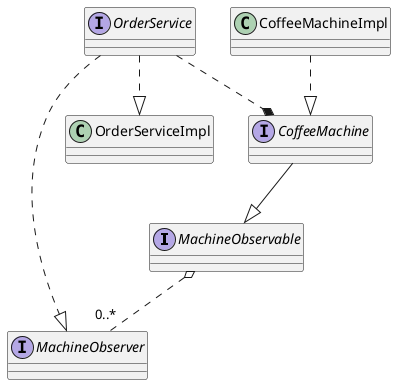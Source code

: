 @startuml

interface MachineObservable

interface MachineObserver

interface CoffeeMachine

class CoffeeMachineImpl

interface OrderService

class OrderServiceImpl

CoffeeMachine --|> MachineObservable
CoffeeMachineImpl ..|> CoffeeMachine
OrderService ..|> OrderServiceImpl
OrderService ..|> MachineObserver

OrderService ..* CoffeeMachine
MachineObservable o.. "0..*" MachineObserver

@enduml